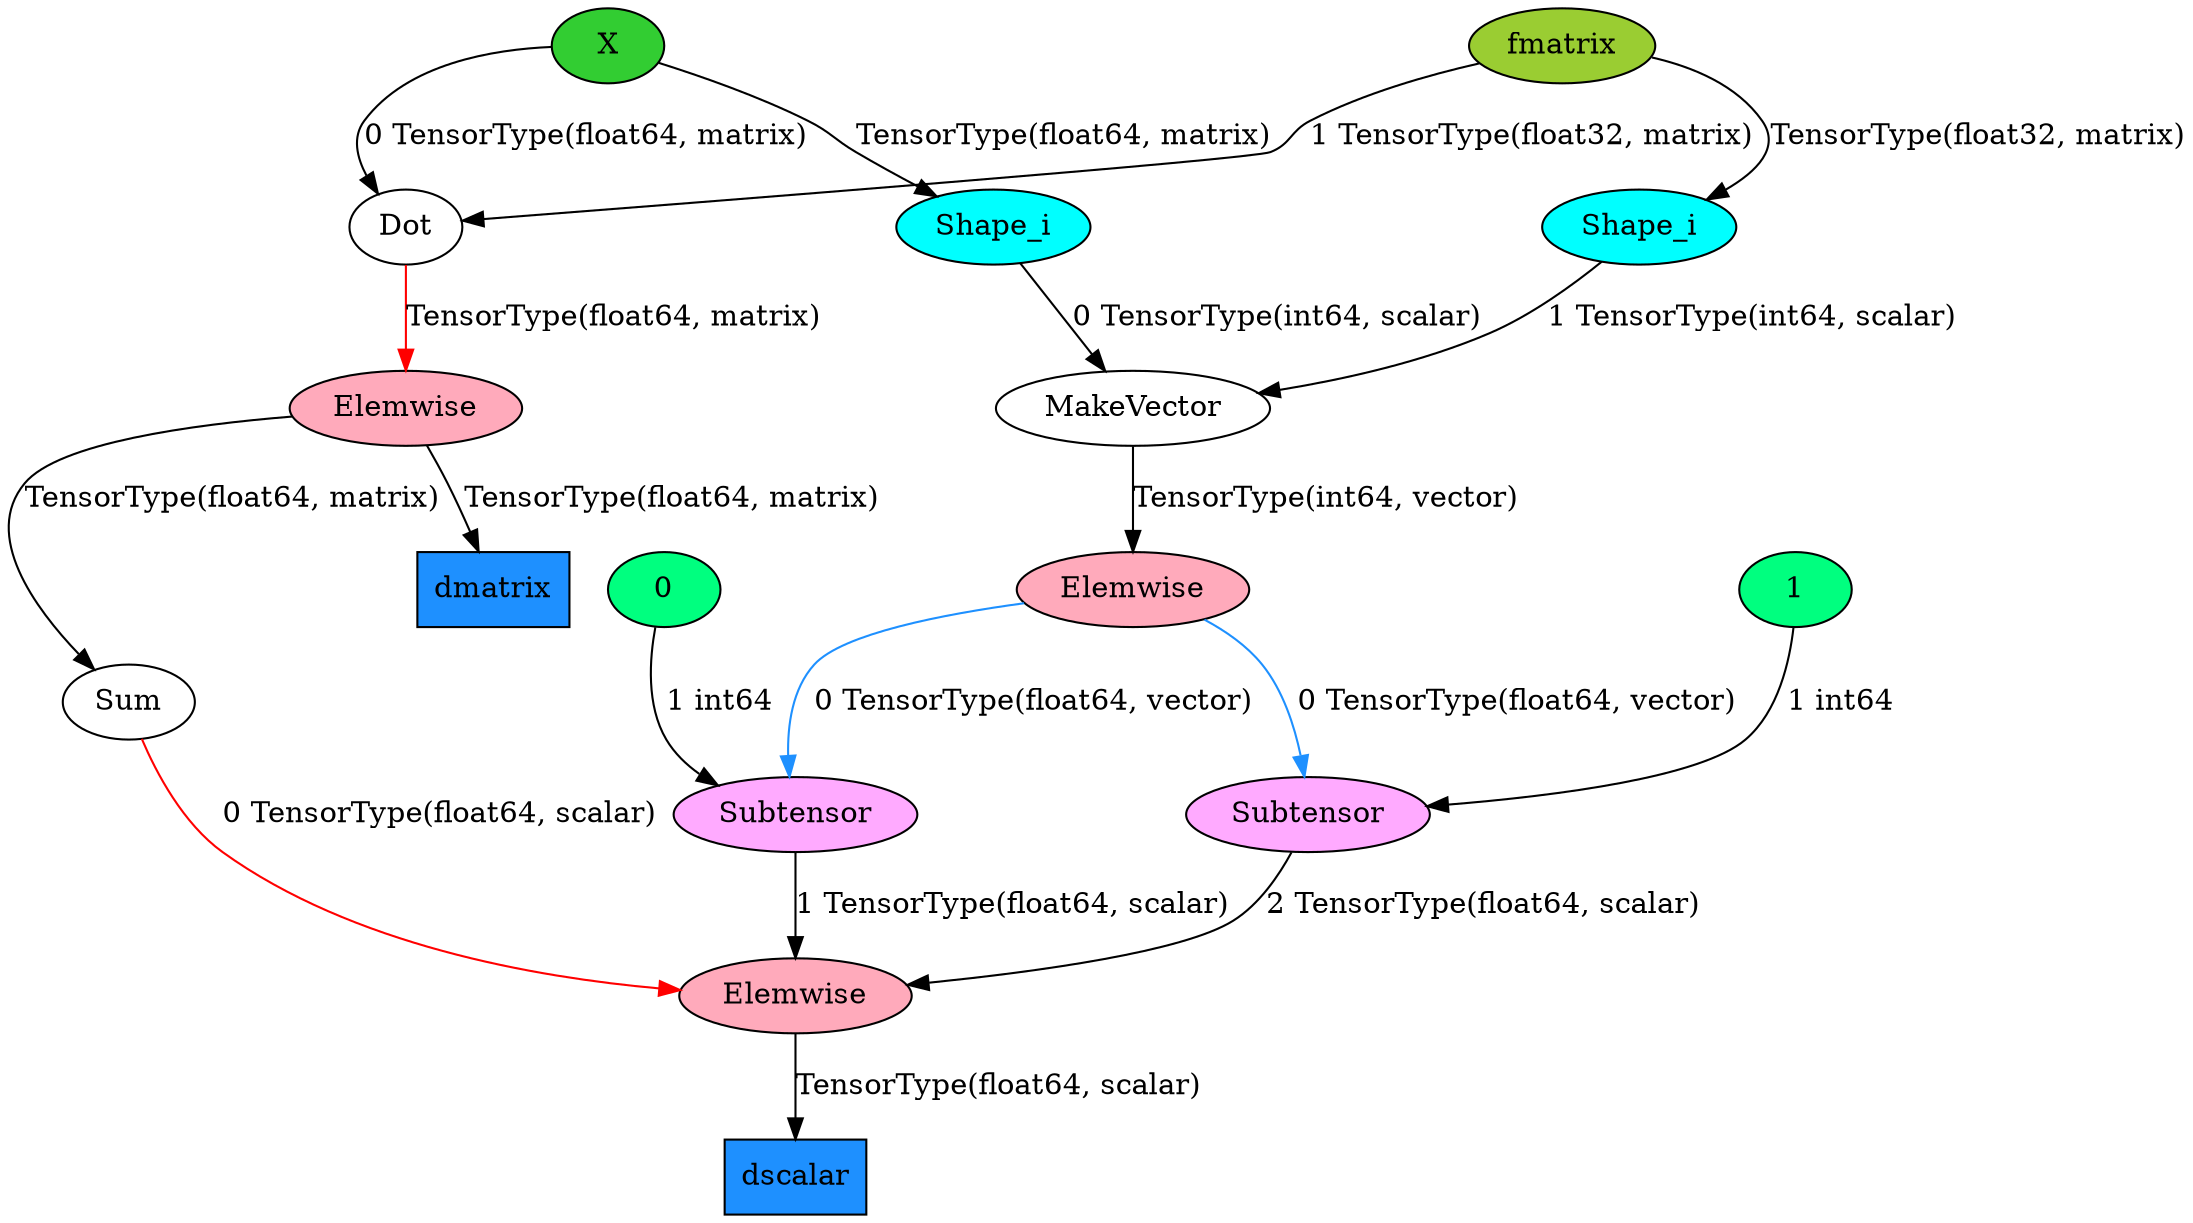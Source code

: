 digraph G {
	graph [bb="0,0,757,584"];
	node [label="\N"];
	n1	 [apply_op="Shape_i{1}",
		fillcolor=cyan,
		height=0.5,
		label=Shape_i,
		node_type=apply,
		pos="598,478",
		profile="[0.0, 0.00013184547424316406]",
		style=filled,
		type=colored,
		width=1.1152];
	n9	 [apply_op=MakeVector,
		height=0.5,
		label=MakeVector,
		node_type=apply,
		pos="383,390",
		profile="[9.5367431640625e-07, 0.00013184547424316406]",
		width=1.5402];
	n1 -> n9	 [label="1 TensorType(int64, scalar)",
		lp="604,434",
		pos="e,422.66,402.87 572.39,463.96 550.54,453.09 518.12,437.57 489,426 470.76,418.75 450.37,411.76 432.38,405.96"];
	n2	 [dtype=fmatrix,
		fillcolor=YellowGreen,
		height=0.5,
		label=fmatrix,
		node_type=shared_input,
		pos="515,566",
		shape=ellipse,
		style=filled,
		tag="('sharedvalue.py', 212, 'utils.add_tag_trace(var)')",
		width=1.0375];
	n2 -> n1	 [label="TensorType(float32, matrix)",
		lp="677,522",
		pos="e,599.2,496.17 548,557.27 563.08,552.04 579.81,543.55 590,530 595.08,523.25 597.5,514.56 598.53,506.28"];
	n7	 [apply_op=dot,
		height=0.5,
		label=Dot,
		node_type=apply,
		pos="77,478",
		profile="[7.700920104980469e-05, 0.00013184547424316406]",
		width=0.75];
	n2 -> n7	 [label="1 TensorType(float32, matrix)",
		lp="501,522",
		pos="e,103.09,482.91 483.34,556.19 463.45,550.08 437.57,541.06 416,530 404.92,524.32 404.69,518.28 393,514 312.51,484.56 286.14,505.82 \
201,496 171.35,492.58 137.81,487.93 113.1,484.36"];
	n4	 [apply_op="Shape_i{0}",
		fillcolor=cyan,
		height=0.5,
		label=Shape_i,
		node_type=apply,
		pos="250,478",
		profile="[0.0, 0.00013184547424316406]",
		style=filled,
		type=colored,
		width=1.1152];
	n4 -> n9	 [label="0 TensorType(int64, scalar)",
		lp="407,434",
		pos="e,359.21,406.38 271.96,462.8 293.38,448.95 326.22,427.72 350.63,411.93"];
	n5	 [dtype=dmatrix,
		fillcolor=limegreen,
		height=0.5,
		label=X,
		node_type=input,
		pos="140,566",
		shape=ellipse,
		style=filled,
		tag="('<ipython-input-15-bf645def67b8>', 6, X = T.dmatrix('X'))",
		width=0.75];
	n5 -> n4	 [label="TensorType(float64, matrix)",
		lp="309,522",
		pos="e,241.12,495.86 163.78,557.34 179.24,551.54 199.2,542.44 214,530 222.46,522.89 229.9,513.35 235.78,504.44"];
	n5 -> n7	 [label="0 TensorType(float64, matrix)",
		lp="129,522",
		pos="e,59.558,491.74 113,563.3 90.405,560.29 59.46,552.09 44,530 36.939,519.91 43.187,508.41 52.071,498.89"];
	n11	 [apply_op="Elemwise{ScalarSigmoid}[(0, 0)]",
		fillcolor="#FFAABB",
		height=0.5,
		label=Elemwise,
		node_type=apply,
		pos="77,390",
		profile="[1.0967254638671875e-05, 0.00013184547424316406]",
		style=filled,
		type=colored,
		width=1.2888];
	n7 -> n11	 [color=red,
		label="TensorType(float64, matrix)",
		lp="157,434",
		pos="e,77,408.08 77,459.6 77,447.75 77,431.82 77,418.29"];
	n13	 [apply_op="Elemwise{Cast{float64}}",
		fillcolor="#FFAABB",
		height=0.5,
		label=Elemwise,
		node_type=apply,
		pos="383,302",
		profile="[2.1457672119140625e-06, 0.00013184547424316406]",
		style=filled,
		type=colored,
		width=1.2888];
	n9 -> n13	 [label="TensorType(int64, vector)",
		lp="457,346",
		pos="e,383,320.08 383,371.6 383,359.75 383,343.82 383,330.29"];
	n12	 [dtype=dmatrix,
		fillcolor=dodgerblue,
		height=0.5,
		label=dmatrix,
		node_type=output,
		pos="195,302",
		shape=box,
		style=filled,
		width=0.83333];
	n11 -> n12	 [label="TensorType(float64, matrix)",
		lp="265,346",
		pos="e,191.32,320.18 118.3,381.72 136.92,376.64 158.04,368.13 173,354 179.93,347.46 184.79,338.37 188.14,329.67"];
	n15	 [apply_op="Sum{acc_dtype=float64}",
		height=0.5,
		label=Sum,
		node_type=apply,
		pos="27,248",
		profile="[2.1457672119140625e-06, 0.00013184547424316406]",
		width=0.75413];
	n11 -> n15	 [label="TensorType(float64, matrix)",
		lp="89,346",
		pos="e,17.859,265.21 40.44,378.79 28.28,373.47 16.053,365.56 9,354 -5.7659,329.79 3.6098,296.92 13.507,274.45"];
	n17	 [apply_op="Subtensor{int64}",
		fillcolor="#FFAAFF",
		height=0.5,
		label=Subtensor,
		node_type=apply,
		pos="525,194",
		profile="[0.0, 0.00013184547424316406]",
		style=filled,
		type=colored,
		width=1.3117];
	n13 -> n17	 [color=dodgerblue,
		label="0 TensorType(float64, vector)",
		lp="605.5,248",
		pos="e,524.16,212.27 428.44,298.06 453.43,294.16 483.27,285.4 503,266 514.62,254.57 520.13,237.13 522.73,222.39"];
	n20	 [apply_op="Subtensor{int64}",
		fillcolor="#FFAAFF",
		height=0.5,
		label=Subtensor,
		node_type=apply,
		pos="302,194",
		profile="[9.5367431640625e-07, 0.00013184547424316406]",
		style=filled,
		type=colored,
		width=1.3117];
	n13 -> n20	 [color=dodgerblue,
		label="0 TensorType(float64, vector)",
		lp="418.5,248",
		pos="e,306.9,212.17 357.72,286.68 349.38,281.05 340.56,274 334,266 323.37,253.05 315.54,236 310.28,221.85"];
	n23	 [apply_op="Elemwise{Composite{((i0 / i1) / i2)}}[(0, 0)]",
		fillcolor="#FFAABB",
		height=0.5,
		label=Elemwise,
		node_type=apply,
		pos="302,106",
		profile="[1.1920928955078125e-06, 0.00013184547424316406]",
		style=filled,
		type=colored,
		width=1.2888];
	n15 -> n23	 [color=red,
		label="0 TensorType(float64, scalar)",
		lp="162.5,194",
		pos="e,258.14,112.24 35.056,230.52 43.759,214.38 59.095,190.19 79,176 129.83,139.76 200.23,122.15 248.25,113.87"];
	n17 -> n23	 [label="2 TensorType(float64, scalar)",
		lp="577.5,150",
		pos="e,347.95,109.33 512.27,176.2 502.72,164.79 488.63,150.31 473,142 437.45,123.09 392.73,114.38 357.94,110.38"];
	n18	 [dtype=int64,
		fillcolor=SpringGreen,
		height=0.5,
		label=1,
		node_type=constant_input,
		pos="717,302",
		shape=ellipse,
		style=filled,
		width=0.75];
	n18 -> n17	 [label="1 int64",
		lp="733,248",
		pos="e,570.53,199.28 716.17,283.76 714.43,267.51 709.24,243.67 694,230 677.42,215.14 623.16,205.74 580.53,200.47"];
	n20 -> n23	 [label="1 TensorType(float64, scalar)",
		lp="385.5,150",
		pos="e,302,124.08 302,175.6 302,163.75 302,147.82 302,134.29"];
	n21	 [dtype=int64,
		fillcolor=SpringGreen,
		height=0.5,
		label=0,
		node_type=constant_input,
		pos="270,302",
		shape=ellipse,
		style=filled,
		width=0.75];
	n21 -> n20	 [label="1 int64",
		lp="291,248",
		pos="e,283.78,210.76 267.01,284.02 265.15,269.23 264.23,247.47 271,230 272.55,226 274.78,222.16 277.35,218.58"];
	n24	 [dtype=dscalar,
		fillcolor=dodgerblue,
		height=0.5,
		label=dscalar,
		node_type=output,
		pos="302,18",
		shape=box,
		style=filled,
		width=0.77778];
	n23 -> n24	 [label="TensorType(float64, scalar)",
		lp="380,62",
		pos="e,302,36.084 302,87.597 302,75.746 302,59.817 302,46.292"];
}
